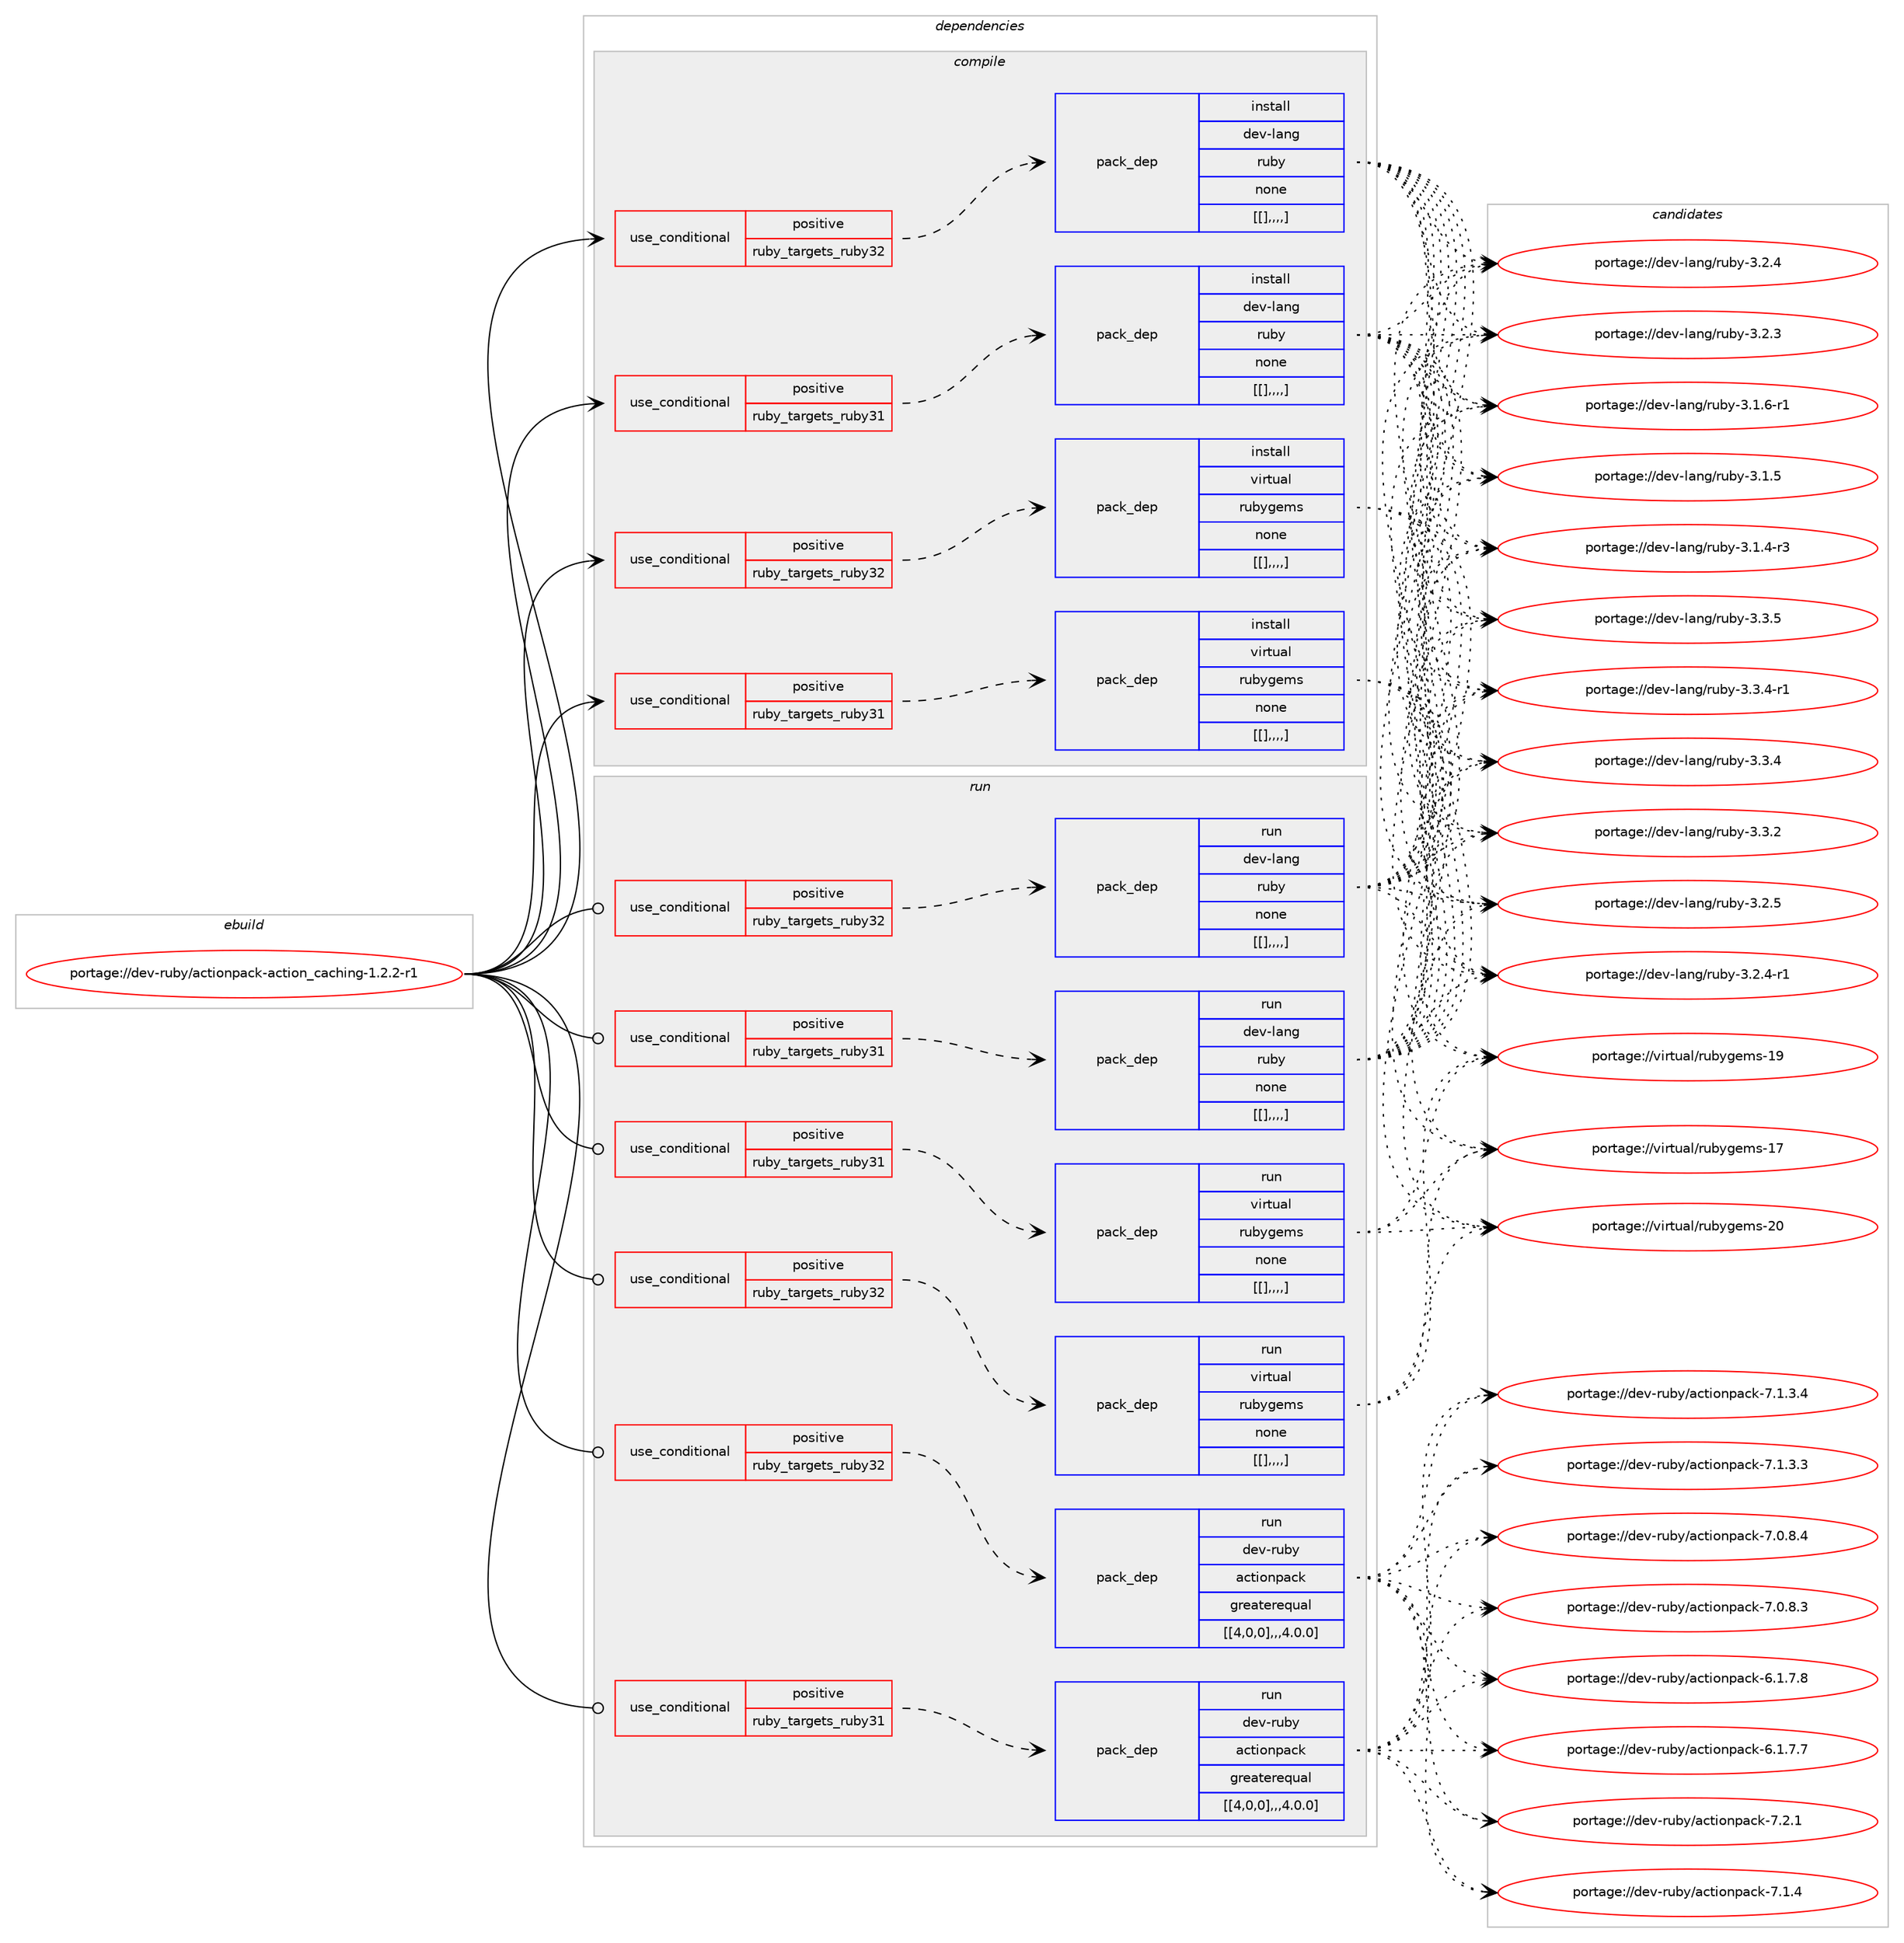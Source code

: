 digraph prolog {

# *************
# Graph options
# *************

newrank=true;
concentrate=true;
compound=true;
graph [rankdir=LR,fontname=Helvetica,fontsize=10,ranksep=1.5];#, ranksep=2.5, nodesep=0.2];
edge  [arrowhead=vee];
node  [fontname=Helvetica,fontsize=10];

# **********
# The ebuild
# **********

subgraph cluster_leftcol {
color=gray;
label=<<i>ebuild</i>>;
id [label="portage://dev-ruby/actionpack-action_caching-1.2.2-r1", color=red, width=4, href="../dev-ruby/actionpack-action_caching-1.2.2-r1.svg"];
}

# ****************
# The dependencies
# ****************

subgraph cluster_midcol {
color=gray;
label=<<i>dependencies</i>>;
subgraph cluster_compile {
fillcolor="#eeeeee";
style=filled;
label=<<i>compile</i>>;
subgraph cond44266 {
dependency175855 [label=<<TABLE BORDER="0" CELLBORDER="1" CELLSPACING="0" CELLPADDING="4"><TR><TD ROWSPAN="3" CELLPADDING="10">use_conditional</TD></TR><TR><TD>positive</TD></TR><TR><TD>ruby_targets_ruby31</TD></TR></TABLE>>, shape=none, color=red];
subgraph pack130320 {
dependency175856 [label=<<TABLE BORDER="0" CELLBORDER="1" CELLSPACING="0" CELLPADDING="4" WIDTH="220"><TR><TD ROWSPAN="6" CELLPADDING="30">pack_dep</TD></TR><TR><TD WIDTH="110">install</TD></TR><TR><TD>dev-lang</TD></TR><TR><TD>ruby</TD></TR><TR><TD>none</TD></TR><TR><TD>[[],,,,]</TD></TR></TABLE>>, shape=none, color=blue];
}
dependency175855:e -> dependency175856:w [weight=20,style="dashed",arrowhead="vee"];
}
id:e -> dependency175855:w [weight=20,style="solid",arrowhead="vee"];
subgraph cond44267 {
dependency175857 [label=<<TABLE BORDER="0" CELLBORDER="1" CELLSPACING="0" CELLPADDING="4"><TR><TD ROWSPAN="3" CELLPADDING="10">use_conditional</TD></TR><TR><TD>positive</TD></TR><TR><TD>ruby_targets_ruby31</TD></TR></TABLE>>, shape=none, color=red];
subgraph pack130321 {
dependency175858 [label=<<TABLE BORDER="0" CELLBORDER="1" CELLSPACING="0" CELLPADDING="4" WIDTH="220"><TR><TD ROWSPAN="6" CELLPADDING="30">pack_dep</TD></TR><TR><TD WIDTH="110">install</TD></TR><TR><TD>virtual</TD></TR><TR><TD>rubygems</TD></TR><TR><TD>none</TD></TR><TR><TD>[[],,,,]</TD></TR></TABLE>>, shape=none, color=blue];
}
dependency175857:e -> dependency175858:w [weight=20,style="dashed",arrowhead="vee"];
}
id:e -> dependency175857:w [weight=20,style="solid",arrowhead="vee"];
subgraph cond44268 {
dependency175859 [label=<<TABLE BORDER="0" CELLBORDER="1" CELLSPACING="0" CELLPADDING="4"><TR><TD ROWSPAN="3" CELLPADDING="10">use_conditional</TD></TR><TR><TD>positive</TD></TR><TR><TD>ruby_targets_ruby32</TD></TR></TABLE>>, shape=none, color=red];
subgraph pack130322 {
dependency175860 [label=<<TABLE BORDER="0" CELLBORDER="1" CELLSPACING="0" CELLPADDING="4" WIDTH="220"><TR><TD ROWSPAN="6" CELLPADDING="30">pack_dep</TD></TR><TR><TD WIDTH="110">install</TD></TR><TR><TD>dev-lang</TD></TR><TR><TD>ruby</TD></TR><TR><TD>none</TD></TR><TR><TD>[[],,,,]</TD></TR></TABLE>>, shape=none, color=blue];
}
dependency175859:e -> dependency175860:w [weight=20,style="dashed",arrowhead="vee"];
}
id:e -> dependency175859:w [weight=20,style="solid",arrowhead="vee"];
subgraph cond44269 {
dependency175861 [label=<<TABLE BORDER="0" CELLBORDER="1" CELLSPACING="0" CELLPADDING="4"><TR><TD ROWSPAN="3" CELLPADDING="10">use_conditional</TD></TR><TR><TD>positive</TD></TR><TR><TD>ruby_targets_ruby32</TD></TR></TABLE>>, shape=none, color=red];
subgraph pack130323 {
dependency175862 [label=<<TABLE BORDER="0" CELLBORDER="1" CELLSPACING="0" CELLPADDING="4" WIDTH="220"><TR><TD ROWSPAN="6" CELLPADDING="30">pack_dep</TD></TR><TR><TD WIDTH="110">install</TD></TR><TR><TD>virtual</TD></TR><TR><TD>rubygems</TD></TR><TR><TD>none</TD></TR><TR><TD>[[],,,,]</TD></TR></TABLE>>, shape=none, color=blue];
}
dependency175861:e -> dependency175862:w [weight=20,style="dashed",arrowhead="vee"];
}
id:e -> dependency175861:w [weight=20,style="solid",arrowhead="vee"];
}
subgraph cluster_compileandrun {
fillcolor="#eeeeee";
style=filled;
label=<<i>compile and run</i>>;
}
subgraph cluster_run {
fillcolor="#eeeeee";
style=filled;
label=<<i>run</i>>;
subgraph cond44270 {
dependency175863 [label=<<TABLE BORDER="0" CELLBORDER="1" CELLSPACING="0" CELLPADDING="4"><TR><TD ROWSPAN="3" CELLPADDING="10">use_conditional</TD></TR><TR><TD>positive</TD></TR><TR><TD>ruby_targets_ruby31</TD></TR></TABLE>>, shape=none, color=red];
subgraph pack130324 {
dependency175864 [label=<<TABLE BORDER="0" CELLBORDER="1" CELLSPACING="0" CELLPADDING="4" WIDTH="220"><TR><TD ROWSPAN="6" CELLPADDING="30">pack_dep</TD></TR><TR><TD WIDTH="110">run</TD></TR><TR><TD>dev-lang</TD></TR><TR><TD>ruby</TD></TR><TR><TD>none</TD></TR><TR><TD>[[],,,,]</TD></TR></TABLE>>, shape=none, color=blue];
}
dependency175863:e -> dependency175864:w [weight=20,style="dashed",arrowhead="vee"];
}
id:e -> dependency175863:w [weight=20,style="solid",arrowhead="odot"];
subgraph cond44271 {
dependency175865 [label=<<TABLE BORDER="0" CELLBORDER="1" CELLSPACING="0" CELLPADDING="4"><TR><TD ROWSPAN="3" CELLPADDING="10">use_conditional</TD></TR><TR><TD>positive</TD></TR><TR><TD>ruby_targets_ruby31</TD></TR></TABLE>>, shape=none, color=red];
subgraph pack130325 {
dependency175866 [label=<<TABLE BORDER="0" CELLBORDER="1" CELLSPACING="0" CELLPADDING="4" WIDTH="220"><TR><TD ROWSPAN="6" CELLPADDING="30">pack_dep</TD></TR><TR><TD WIDTH="110">run</TD></TR><TR><TD>dev-ruby</TD></TR><TR><TD>actionpack</TD></TR><TR><TD>greaterequal</TD></TR><TR><TD>[[4,0,0],,,4.0.0]</TD></TR></TABLE>>, shape=none, color=blue];
}
dependency175865:e -> dependency175866:w [weight=20,style="dashed",arrowhead="vee"];
}
id:e -> dependency175865:w [weight=20,style="solid",arrowhead="odot"];
subgraph cond44272 {
dependency175867 [label=<<TABLE BORDER="0" CELLBORDER="1" CELLSPACING="0" CELLPADDING="4"><TR><TD ROWSPAN="3" CELLPADDING="10">use_conditional</TD></TR><TR><TD>positive</TD></TR><TR><TD>ruby_targets_ruby31</TD></TR></TABLE>>, shape=none, color=red];
subgraph pack130326 {
dependency175868 [label=<<TABLE BORDER="0" CELLBORDER="1" CELLSPACING="0" CELLPADDING="4" WIDTH="220"><TR><TD ROWSPAN="6" CELLPADDING="30">pack_dep</TD></TR><TR><TD WIDTH="110">run</TD></TR><TR><TD>virtual</TD></TR><TR><TD>rubygems</TD></TR><TR><TD>none</TD></TR><TR><TD>[[],,,,]</TD></TR></TABLE>>, shape=none, color=blue];
}
dependency175867:e -> dependency175868:w [weight=20,style="dashed",arrowhead="vee"];
}
id:e -> dependency175867:w [weight=20,style="solid",arrowhead="odot"];
subgraph cond44273 {
dependency175869 [label=<<TABLE BORDER="0" CELLBORDER="1" CELLSPACING="0" CELLPADDING="4"><TR><TD ROWSPAN="3" CELLPADDING="10">use_conditional</TD></TR><TR><TD>positive</TD></TR><TR><TD>ruby_targets_ruby32</TD></TR></TABLE>>, shape=none, color=red];
subgraph pack130327 {
dependency175870 [label=<<TABLE BORDER="0" CELLBORDER="1" CELLSPACING="0" CELLPADDING="4" WIDTH="220"><TR><TD ROWSPAN="6" CELLPADDING="30">pack_dep</TD></TR><TR><TD WIDTH="110">run</TD></TR><TR><TD>dev-lang</TD></TR><TR><TD>ruby</TD></TR><TR><TD>none</TD></TR><TR><TD>[[],,,,]</TD></TR></TABLE>>, shape=none, color=blue];
}
dependency175869:e -> dependency175870:w [weight=20,style="dashed",arrowhead="vee"];
}
id:e -> dependency175869:w [weight=20,style="solid",arrowhead="odot"];
subgraph cond44274 {
dependency175871 [label=<<TABLE BORDER="0" CELLBORDER="1" CELLSPACING="0" CELLPADDING="4"><TR><TD ROWSPAN="3" CELLPADDING="10">use_conditional</TD></TR><TR><TD>positive</TD></TR><TR><TD>ruby_targets_ruby32</TD></TR></TABLE>>, shape=none, color=red];
subgraph pack130328 {
dependency175872 [label=<<TABLE BORDER="0" CELLBORDER="1" CELLSPACING="0" CELLPADDING="4" WIDTH="220"><TR><TD ROWSPAN="6" CELLPADDING="30">pack_dep</TD></TR><TR><TD WIDTH="110">run</TD></TR><TR><TD>dev-ruby</TD></TR><TR><TD>actionpack</TD></TR><TR><TD>greaterequal</TD></TR><TR><TD>[[4,0,0],,,4.0.0]</TD></TR></TABLE>>, shape=none, color=blue];
}
dependency175871:e -> dependency175872:w [weight=20,style="dashed",arrowhead="vee"];
}
id:e -> dependency175871:w [weight=20,style="solid",arrowhead="odot"];
subgraph cond44275 {
dependency175873 [label=<<TABLE BORDER="0" CELLBORDER="1" CELLSPACING="0" CELLPADDING="4"><TR><TD ROWSPAN="3" CELLPADDING="10">use_conditional</TD></TR><TR><TD>positive</TD></TR><TR><TD>ruby_targets_ruby32</TD></TR></TABLE>>, shape=none, color=red];
subgraph pack130329 {
dependency175874 [label=<<TABLE BORDER="0" CELLBORDER="1" CELLSPACING="0" CELLPADDING="4" WIDTH="220"><TR><TD ROWSPAN="6" CELLPADDING="30">pack_dep</TD></TR><TR><TD WIDTH="110">run</TD></TR><TR><TD>virtual</TD></TR><TR><TD>rubygems</TD></TR><TR><TD>none</TD></TR><TR><TD>[[],,,,]</TD></TR></TABLE>>, shape=none, color=blue];
}
dependency175873:e -> dependency175874:w [weight=20,style="dashed",arrowhead="vee"];
}
id:e -> dependency175873:w [weight=20,style="solid",arrowhead="odot"];
}
}

# **************
# The candidates
# **************

subgraph cluster_choices {
rank=same;
color=gray;
label=<<i>candidates</i>>;

subgraph choice130320 {
color=black;
nodesep=1;
choice10010111845108971101034711411798121455146514653 [label="portage://dev-lang/ruby-3.3.5", color=red, width=4,href="../dev-lang/ruby-3.3.5.svg"];
choice100101118451089711010347114117981214551465146524511449 [label="portage://dev-lang/ruby-3.3.4-r1", color=red, width=4,href="../dev-lang/ruby-3.3.4-r1.svg"];
choice10010111845108971101034711411798121455146514652 [label="portage://dev-lang/ruby-3.3.4", color=red, width=4,href="../dev-lang/ruby-3.3.4.svg"];
choice10010111845108971101034711411798121455146514650 [label="portage://dev-lang/ruby-3.3.2", color=red, width=4,href="../dev-lang/ruby-3.3.2.svg"];
choice10010111845108971101034711411798121455146504653 [label="portage://dev-lang/ruby-3.2.5", color=red, width=4,href="../dev-lang/ruby-3.2.5.svg"];
choice100101118451089711010347114117981214551465046524511449 [label="portage://dev-lang/ruby-3.2.4-r1", color=red, width=4,href="../dev-lang/ruby-3.2.4-r1.svg"];
choice10010111845108971101034711411798121455146504652 [label="portage://dev-lang/ruby-3.2.4", color=red, width=4,href="../dev-lang/ruby-3.2.4.svg"];
choice10010111845108971101034711411798121455146504651 [label="portage://dev-lang/ruby-3.2.3", color=red, width=4,href="../dev-lang/ruby-3.2.3.svg"];
choice100101118451089711010347114117981214551464946544511449 [label="portage://dev-lang/ruby-3.1.6-r1", color=red, width=4,href="../dev-lang/ruby-3.1.6-r1.svg"];
choice10010111845108971101034711411798121455146494653 [label="portage://dev-lang/ruby-3.1.5", color=red, width=4,href="../dev-lang/ruby-3.1.5.svg"];
choice100101118451089711010347114117981214551464946524511451 [label="portage://dev-lang/ruby-3.1.4-r3", color=red, width=4,href="../dev-lang/ruby-3.1.4-r3.svg"];
dependency175856:e -> choice10010111845108971101034711411798121455146514653:w [style=dotted,weight="100"];
dependency175856:e -> choice100101118451089711010347114117981214551465146524511449:w [style=dotted,weight="100"];
dependency175856:e -> choice10010111845108971101034711411798121455146514652:w [style=dotted,weight="100"];
dependency175856:e -> choice10010111845108971101034711411798121455146514650:w [style=dotted,weight="100"];
dependency175856:e -> choice10010111845108971101034711411798121455146504653:w [style=dotted,weight="100"];
dependency175856:e -> choice100101118451089711010347114117981214551465046524511449:w [style=dotted,weight="100"];
dependency175856:e -> choice10010111845108971101034711411798121455146504652:w [style=dotted,weight="100"];
dependency175856:e -> choice10010111845108971101034711411798121455146504651:w [style=dotted,weight="100"];
dependency175856:e -> choice100101118451089711010347114117981214551464946544511449:w [style=dotted,weight="100"];
dependency175856:e -> choice10010111845108971101034711411798121455146494653:w [style=dotted,weight="100"];
dependency175856:e -> choice100101118451089711010347114117981214551464946524511451:w [style=dotted,weight="100"];
}
subgraph choice130321 {
color=black;
nodesep=1;
choice118105114116117971084711411798121103101109115455048 [label="portage://virtual/rubygems-20", color=red, width=4,href="../virtual/rubygems-20.svg"];
choice118105114116117971084711411798121103101109115454957 [label="portage://virtual/rubygems-19", color=red, width=4,href="../virtual/rubygems-19.svg"];
choice118105114116117971084711411798121103101109115454955 [label="portage://virtual/rubygems-17", color=red, width=4,href="../virtual/rubygems-17.svg"];
dependency175858:e -> choice118105114116117971084711411798121103101109115455048:w [style=dotted,weight="100"];
dependency175858:e -> choice118105114116117971084711411798121103101109115454957:w [style=dotted,weight="100"];
dependency175858:e -> choice118105114116117971084711411798121103101109115454955:w [style=dotted,weight="100"];
}
subgraph choice130322 {
color=black;
nodesep=1;
choice10010111845108971101034711411798121455146514653 [label="portage://dev-lang/ruby-3.3.5", color=red, width=4,href="../dev-lang/ruby-3.3.5.svg"];
choice100101118451089711010347114117981214551465146524511449 [label="portage://dev-lang/ruby-3.3.4-r1", color=red, width=4,href="../dev-lang/ruby-3.3.4-r1.svg"];
choice10010111845108971101034711411798121455146514652 [label="portage://dev-lang/ruby-3.3.4", color=red, width=4,href="../dev-lang/ruby-3.3.4.svg"];
choice10010111845108971101034711411798121455146514650 [label="portage://dev-lang/ruby-3.3.2", color=red, width=4,href="../dev-lang/ruby-3.3.2.svg"];
choice10010111845108971101034711411798121455146504653 [label="portage://dev-lang/ruby-3.2.5", color=red, width=4,href="../dev-lang/ruby-3.2.5.svg"];
choice100101118451089711010347114117981214551465046524511449 [label="portage://dev-lang/ruby-3.2.4-r1", color=red, width=4,href="../dev-lang/ruby-3.2.4-r1.svg"];
choice10010111845108971101034711411798121455146504652 [label="portage://dev-lang/ruby-3.2.4", color=red, width=4,href="../dev-lang/ruby-3.2.4.svg"];
choice10010111845108971101034711411798121455146504651 [label="portage://dev-lang/ruby-3.2.3", color=red, width=4,href="../dev-lang/ruby-3.2.3.svg"];
choice100101118451089711010347114117981214551464946544511449 [label="portage://dev-lang/ruby-3.1.6-r1", color=red, width=4,href="../dev-lang/ruby-3.1.6-r1.svg"];
choice10010111845108971101034711411798121455146494653 [label="portage://dev-lang/ruby-3.1.5", color=red, width=4,href="../dev-lang/ruby-3.1.5.svg"];
choice100101118451089711010347114117981214551464946524511451 [label="portage://dev-lang/ruby-3.1.4-r3", color=red, width=4,href="../dev-lang/ruby-3.1.4-r3.svg"];
dependency175860:e -> choice10010111845108971101034711411798121455146514653:w [style=dotted,weight="100"];
dependency175860:e -> choice100101118451089711010347114117981214551465146524511449:w [style=dotted,weight="100"];
dependency175860:e -> choice10010111845108971101034711411798121455146514652:w [style=dotted,weight="100"];
dependency175860:e -> choice10010111845108971101034711411798121455146514650:w [style=dotted,weight="100"];
dependency175860:e -> choice10010111845108971101034711411798121455146504653:w [style=dotted,weight="100"];
dependency175860:e -> choice100101118451089711010347114117981214551465046524511449:w [style=dotted,weight="100"];
dependency175860:e -> choice10010111845108971101034711411798121455146504652:w [style=dotted,weight="100"];
dependency175860:e -> choice10010111845108971101034711411798121455146504651:w [style=dotted,weight="100"];
dependency175860:e -> choice100101118451089711010347114117981214551464946544511449:w [style=dotted,weight="100"];
dependency175860:e -> choice10010111845108971101034711411798121455146494653:w [style=dotted,weight="100"];
dependency175860:e -> choice100101118451089711010347114117981214551464946524511451:w [style=dotted,weight="100"];
}
subgraph choice130323 {
color=black;
nodesep=1;
choice118105114116117971084711411798121103101109115455048 [label="portage://virtual/rubygems-20", color=red, width=4,href="../virtual/rubygems-20.svg"];
choice118105114116117971084711411798121103101109115454957 [label="portage://virtual/rubygems-19", color=red, width=4,href="../virtual/rubygems-19.svg"];
choice118105114116117971084711411798121103101109115454955 [label="portage://virtual/rubygems-17", color=red, width=4,href="../virtual/rubygems-17.svg"];
dependency175862:e -> choice118105114116117971084711411798121103101109115455048:w [style=dotted,weight="100"];
dependency175862:e -> choice118105114116117971084711411798121103101109115454957:w [style=dotted,weight="100"];
dependency175862:e -> choice118105114116117971084711411798121103101109115454955:w [style=dotted,weight="100"];
}
subgraph choice130324 {
color=black;
nodesep=1;
choice10010111845108971101034711411798121455146514653 [label="portage://dev-lang/ruby-3.3.5", color=red, width=4,href="../dev-lang/ruby-3.3.5.svg"];
choice100101118451089711010347114117981214551465146524511449 [label="portage://dev-lang/ruby-3.3.4-r1", color=red, width=4,href="../dev-lang/ruby-3.3.4-r1.svg"];
choice10010111845108971101034711411798121455146514652 [label="portage://dev-lang/ruby-3.3.4", color=red, width=4,href="../dev-lang/ruby-3.3.4.svg"];
choice10010111845108971101034711411798121455146514650 [label="portage://dev-lang/ruby-3.3.2", color=red, width=4,href="../dev-lang/ruby-3.3.2.svg"];
choice10010111845108971101034711411798121455146504653 [label="portage://dev-lang/ruby-3.2.5", color=red, width=4,href="../dev-lang/ruby-3.2.5.svg"];
choice100101118451089711010347114117981214551465046524511449 [label="portage://dev-lang/ruby-3.2.4-r1", color=red, width=4,href="../dev-lang/ruby-3.2.4-r1.svg"];
choice10010111845108971101034711411798121455146504652 [label="portage://dev-lang/ruby-3.2.4", color=red, width=4,href="../dev-lang/ruby-3.2.4.svg"];
choice10010111845108971101034711411798121455146504651 [label="portage://dev-lang/ruby-3.2.3", color=red, width=4,href="../dev-lang/ruby-3.2.3.svg"];
choice100101118451089711010347114117981214551464946544511449 [label="portage://dev-lang/ruby-3.1.6-r1", color=red, width=4,href="../dev-lang/ruby-3.1.6-r1.svg"];
choice10010111845108971101034711411798121455146494653 [label="portage://dev-lang/ruby-3.1.5", color=red, width=4,href="../dev-lang/ruby-3.1.5.svg"];
choice100101118451089711010347114117981214551464946524511451 [label="portage://dev-lang/ruby-3.1.4-r3", color=red, width=4,href="../dev-lang/ruby-3.1.4-r3.svg"];
dependency175864:e -> choice10010111845108971101034711411798121455146514653:w [style=dotted,weight="100"];
dependency175864:e -> choice100101118451089711010347114117981214551465146524511449:w [style=dotted,weight="100"];
dependency175864:e -> choice10010111845108971101034711411798121455146514652:w [style=dotted,weight="100"];
dependency175864:e -> choice10010111845108971101034711411798121455146514650:w [style=dotted,weight="100"];
dependency175864:e -> choice10010111845108971101034711411798121455146504653:w [style=dotted,weight="100"];
dependency175864:e -> choice100101118451089711010347114117981214551465046524511449:w [style=dotted,weight="100"];
dependency175864:e -> choice10010111845108971101034711411798121455146504652:w [style=dotted,weight="100"];
dependency175864:e -> choice10010111845108971101034711411798121455146504651:w [style=dotted,weight="100"];
dependency175864:e -> choice100101118451089711010347114117981214551464946544511449:w [style=dotted,weight="100"];
dependency175864:e -> choice10010111845108971101034711411798121455146494653:w [style=dotted,weight="100"];
dependency175864:e -> choice100101118451089711010347114117981214551464946524511451:w [style=dotted,weight="100"];
}
subgraph choice130325 {
color=black;
nodesep=1;
choice10010111845114117981214797991161051111101129799107455546504649 [label="portage://dev-ruby/actionpack-7.2.1", color=red, width=4,href="../dev-ruby/actionpack-7.2.1.svg"];
choice10010111845114117981214797991161051111101129799107455546494652 [label="portage://dev-ruby/actionpack-7.1.4", color=red, width=4,href="../dev-ruby/actionpack-7.1.4.svg"];
choice100101118451141179812147979911610511111011297991074555464946514652 [label="portage://dev-ruby/actionpack-7.1.3.4", color=red, width=4,href="../dev-ruby/actionpack-7.1.3.4.svg"];
choice100101118451141179812147979911610511111011297991074555464946514651 [label="portage://dev-ruby/actionpack-7.1.3.3", color=red, width=4,href="../dev-ruby/actionpack-7.1.3.3.svg"];
choice100101118451141179812147979911610511111011297991074555464846564652 [label="portage://dev-ruby/actionpack-7.0.8.4", color=red, width=4,href="../dev-ruby/actionpack-7.0.8.4.svg"];
choice100101118451141179812147979911610511111011297991074555464846564651 [label="portage://dev-ruby/actionpack-7.0.8.3", color=red, width=4,href="../dev-ruby/actionpack-7.0.8.3.svg"];
choice100101118451141179812147979911610511111011297991074554464946554656 [label="portage://dev-ruby/actionpack-6.1.7.8", color=red, width=4,href="../dev-ruby/actionpack-6.1.7.8.svg"];
choice100101118451141179812147979911610511111011297991074554464946554655 [label="portage://dev-ruby/actionpack-6.1.7.7", color=red, width=4,href="../dev-ruby/actionpack-6.1.7.7.svg"];
dependency175866:e -> choice10010111845114117981214797991161051111101129799107455546504649:w [style=dotted,weight="100"];
dependency175866:e -> choice10010111845114117981214797991161051111101129799107455546494652:w [style=dotted,weight="100"];
dependency175866:e -> choice100101118451141179812147979911610511111011297991074555464946514652:w [style=dotted,weight="100"];
dependency175866:e -> choice100101118451141179812147979911610511111011297991074555464946514651:w [style=dotted,weight="100"];
dependency175866:e -> choice100101118451141179812147979911610511111011297991074555464846564652:w [style=dotted,weight="100"];
dependency175866:e -> choice100101118451141179812147979911610511111011297991074555464846564651:w [style=dotted,weight="100"];
dependency175866:e -> choice100101118451141179812147979911610511111011297991074554464946554656:w [style=dotted,weight="100"];
dependency175866:e -> choice100101118451141179812147979911610511111011297991074554464946554655:w [style=dotted,weight="100"];
}
subgraph choice130326 {
color=black;
nodesep=1;
choice118105114116117971084711411798121103101109115455048 [label="portage://virtual/rubygems-20", color=red, width=4,href="../virtual/rubygems-20.svg"];
choice118105114116117971084711411798121103101109115454957 [label="portage://virtual/rubygems-19", color=red, width=4,href="../virtual/rubygems-19.svg"];
choice118105114116117971084711411798121103101109115454955 [label="portage://virtual/rubygems-17", color=red, width=4,href="../virtual/rubygems-17.svg"];
dependency175868:e -> choice118105114116117971084711411798121103101109115455048:w [style=dotted,weight="100"];
dependency175868:e -> choice118105114116117971084711411798121103101109115454957:w [style=dotted,weight="100"];
dependency175868:e -> choice118105114116117971084711411798121103101109115454955:w [style=dotted,weight="100"];
}
subgraph choice130327 {
color=black;
nodesep=1;
choice10010111845108971101034711411798121455146514653 [label="portage://dev-lang/ruby-3.3.5", color=red, width=4,href="../dev-lang/ruby-3.3.5.svg"];
choice100101118451089711010347114117981214551465146524511449 [label="portage://dev-lang/ruby-3.3.4-r1", color=red, width=4,href="../dev-lang/ruby-3.3.4-r1.svg"];
choice10010111845108971101034711411798121455146514652 [label="portage://dev-lang/ruby-3.3.4", color=red, width=4,href="../dev-lang/ruby-3.3.4.svg"];
choice10010111845108971101034711411798121455146514650 [label="portage://dev-lang/ruby-3.3.2", color=red, width=4,href="../dev-lang/ruby-3.3.2.svg"];
choice10010111845108971101034711411798121455146504653 [label="portage://dev-lang/ruby-3.2.5", color=red, width=4,href="../dev-lang/ruby-3.2.5.svg"];
choice100101118451089711010347114117981214551465046524511449 [label="portage://dev-lang/ruby-3.2.4-r1", color=red, width=4,href="../dev-lang/ruby-3.2.4-r1.svg"];
choice10010111845108971101034711411798121455146504652 [label="portage://dev-lang/ruby-3.2.4", color=red, width=4,href="../dev-lang/ruby-3.2.4.svg"];
choice10010111845108971101034711411798121455146504651 [label="portage://dev-lang/ruby-3.2.3", color=red, width=4,href="../dev-lang/ruby-3.2.3.svg"];
choice100101118451089711010347114117981214551464946544511449 [label="portage://dev-lang/ruby-3.1.6-r1", color=red, width=4,href="../dev-lang/ruby-3.1.6-r1.svg"];
choice10010111845108971101034711411798121455146494653 [label="portage://dev-lang/ruby-3.1.5", color=red, width=4,href="../dev-lang/ruby-3.1.5.svg"];
choice100101118451089711010347114117981214551464946524511451 [label="portage://dev-lang/ruby-3.1.4-r3", color=red, width=4,href="../dev-lang/ruby-3.1.4-r3.svg"];
dependency175870:e -> choice10010111845108971101034711411798121455146514653:w [style=dotted,weight="100"];
dependency175870:e -> choice100101118451089711010347114117981214551465146524511449:w [style=dotted,weight="100"];
dependency175870:e -> choice10010111845108971101034711411798121455146514652:w [style=dotted,weight="100"];
dependency175870:e -> choice10010111845108971101034711411798121455146514650:w [style=dotted,weight="100"];
dependency175870:e -> choice10010111845108971101034711411798121455146504653:w [style=dotted,weight="100"];
dependency175870:e -> choice100101118451089711010347114117981214551465046524511449:w [style=dotted,weight="100"];
dependency175870:e -> choice10010111845108971101034711411798121455146504652:w [style=dotted,weight="100"];
dependency175870:e -> choice10010111845108971101034711411798121455146504651:w [style=dotted,weight="100"];
dependency175870:e -> choice100101118451089711010347114117981214551464946544511449:w [style=dotted,weight="100"];
dependency175870:e -> choice10010111845108971101034711411798121455146494653:w [style=dotted,weight="100"];
dependency175870:e -> choice100101118451089711010347114117981214551464946524511451:w [style=dotted,weight="100"];
}
subgraph choice130328 {
color=black;
nodesep=1;
choice10010111845114117981214797991161051111101129799107455546504649 [label="portage://dev-ruby/actionpack-7.2.1", color=red, width=4,href="../dev-ruby/actionpack-7.2.1.svg"];
choice10010111845114117981214797991161051111101129799107455546494652 [label="portage://dev-ruby/actionpack-7.1.4", color=red, width=4,href="../dev-ruby/actionpack-7.1.4.svg"];
choice100101118451141179812147979911610511111011297991074555464946514652 [label="portage://dev-ruby/actionpack-7.1.3.4", color=red, width=4,href="../dev-ruby/actionpack-7.1.3.4.svg"];
choice100101118451141179812147979911610511111011297991074555464946514651 [label="portage://dev-ruby/actionpack-7.1.3.3", color=red, width=4,href="../dev-ruby/actionpack-7.1.3.3.svg"];
choice100101118451141179812147979911610511111011297991074555464846564652 [label="portage://dev-ruby/actionpack-7.0.8.4", color=red, width=4,href="../dev-ruby/actionpack-7.0.8.4.svg"];
choice100101118451141179812147979911610511111011297991074555464846564651 [label="portage://dev-ruby/actionpack-7.0.8.3", color=red, width=4,href="../dev-ruby/actionpack-7.0.8.3.svg"];
choice100101118451141179812147979911610511111011297991074554464946554656 [label="portage://dev-ruby/actionpack-6.1.7.8", color=red, width=4,href="../dev-ruby/actionpack-6.1.7.8.svg"];
choice100101118451141179812147979911610511111011297991074554464946554655 [label="portage://dev-ruby/actionpack-6.1.7.7", color=red, width=4,href="../dev-ruby/actionpack-6.1.7.7.svg"];
dependency175872:e -> choice10010111845114117981214797991161051111101129799107455546504649:w [style=dotted,weight="100"];
dependency175872:e -> choice10010111845114117981214797991161051111101129799107455546494652:w [style=dotted,weight="100"];
dependency175872:e -> choice100101118451141179812147979911610511111011297991074555464946514652:w [style=dotted,weight="100"];
dependency175872:e -> choice100101118451141179812147979911610511111011297991074555464946514651:w [style=dotted,weight="100"];
dependency175872:e -> choice100101118451141179812147979911610511111011297991074555464846564652:w [style=dotted,weight="100"];
dependency175872:e -> choice100101118451141179812147979911610511111011297991074555464846564651:w [style=dotted,weight="100"];
dependency175872:e -> choice100101118451141179812147979911610511111011297991074554464946554656:w [style=dotted,weight="100"];
dependency175872:e -> choice100101118451141179812147979911610511111011297991074554464946554655:w [style=dotted,weight="100"];
}
subgraph choice130329 {
color=black;
nodesep=1;
choice118105114116117971084711411798121103101109115455048 [label="portage://virtual/rubygems-20", color=red, width=4,href="../virtual/rubygems-20.svg"];
choice118105114116117971084711411798121103101109115454957 [label="portage://virtual/rubygems-19", color=red, width=4,href="../virtual/rubygems-19.svg"];
choice118105114116117971084711411798121103101109115454955 [label="portage://virtual/rubygems-17", color=red, width=4,href="../virtual/rubygems-17.svg"];
dependency175874:e -> choice118105114116117971084711411798121103101109115455048:w [style=dotted,weight="100"];
dependency175874:e -> choice118105114116117971084711411798121103101109115454957:w [style=dotted,weight="100"];
dependency175874:e -> choice118105114116117971084711411798121103101109115454955:w [style=dotted,weight="100"];
}
}

}
